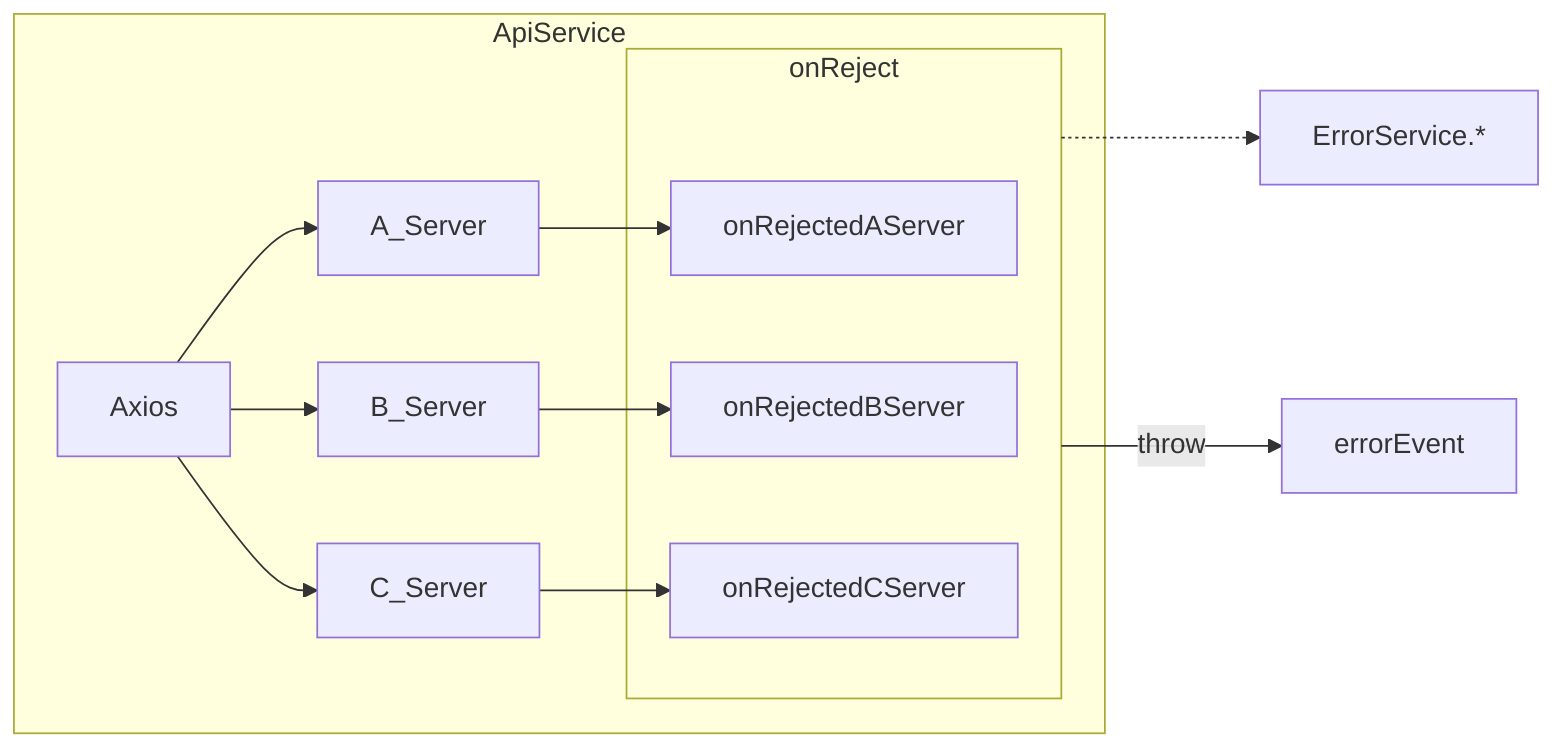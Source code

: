 %% errorHandling - ApiService
graph LR
    %% __START ApiService
    Axios --> A_Server
    Axios --> B_Server
    Axios --> C_Server
    A_Server --> onRejectedAServer
    B_Server --> onRejectedBServer
    C_Server --> onRejectedCServer

    subgraph ApiService
        Axios
        A_Server
        B_Server
        C_Server
        onReject
    end

    subgraph onReject
        onRejectedAServer
        onRejectedBServer
        onRejectedCServer
    end

    onReject -.-> ErrorService.*
    onReject --> |throw| errorEvent

    %% __END QueryClient